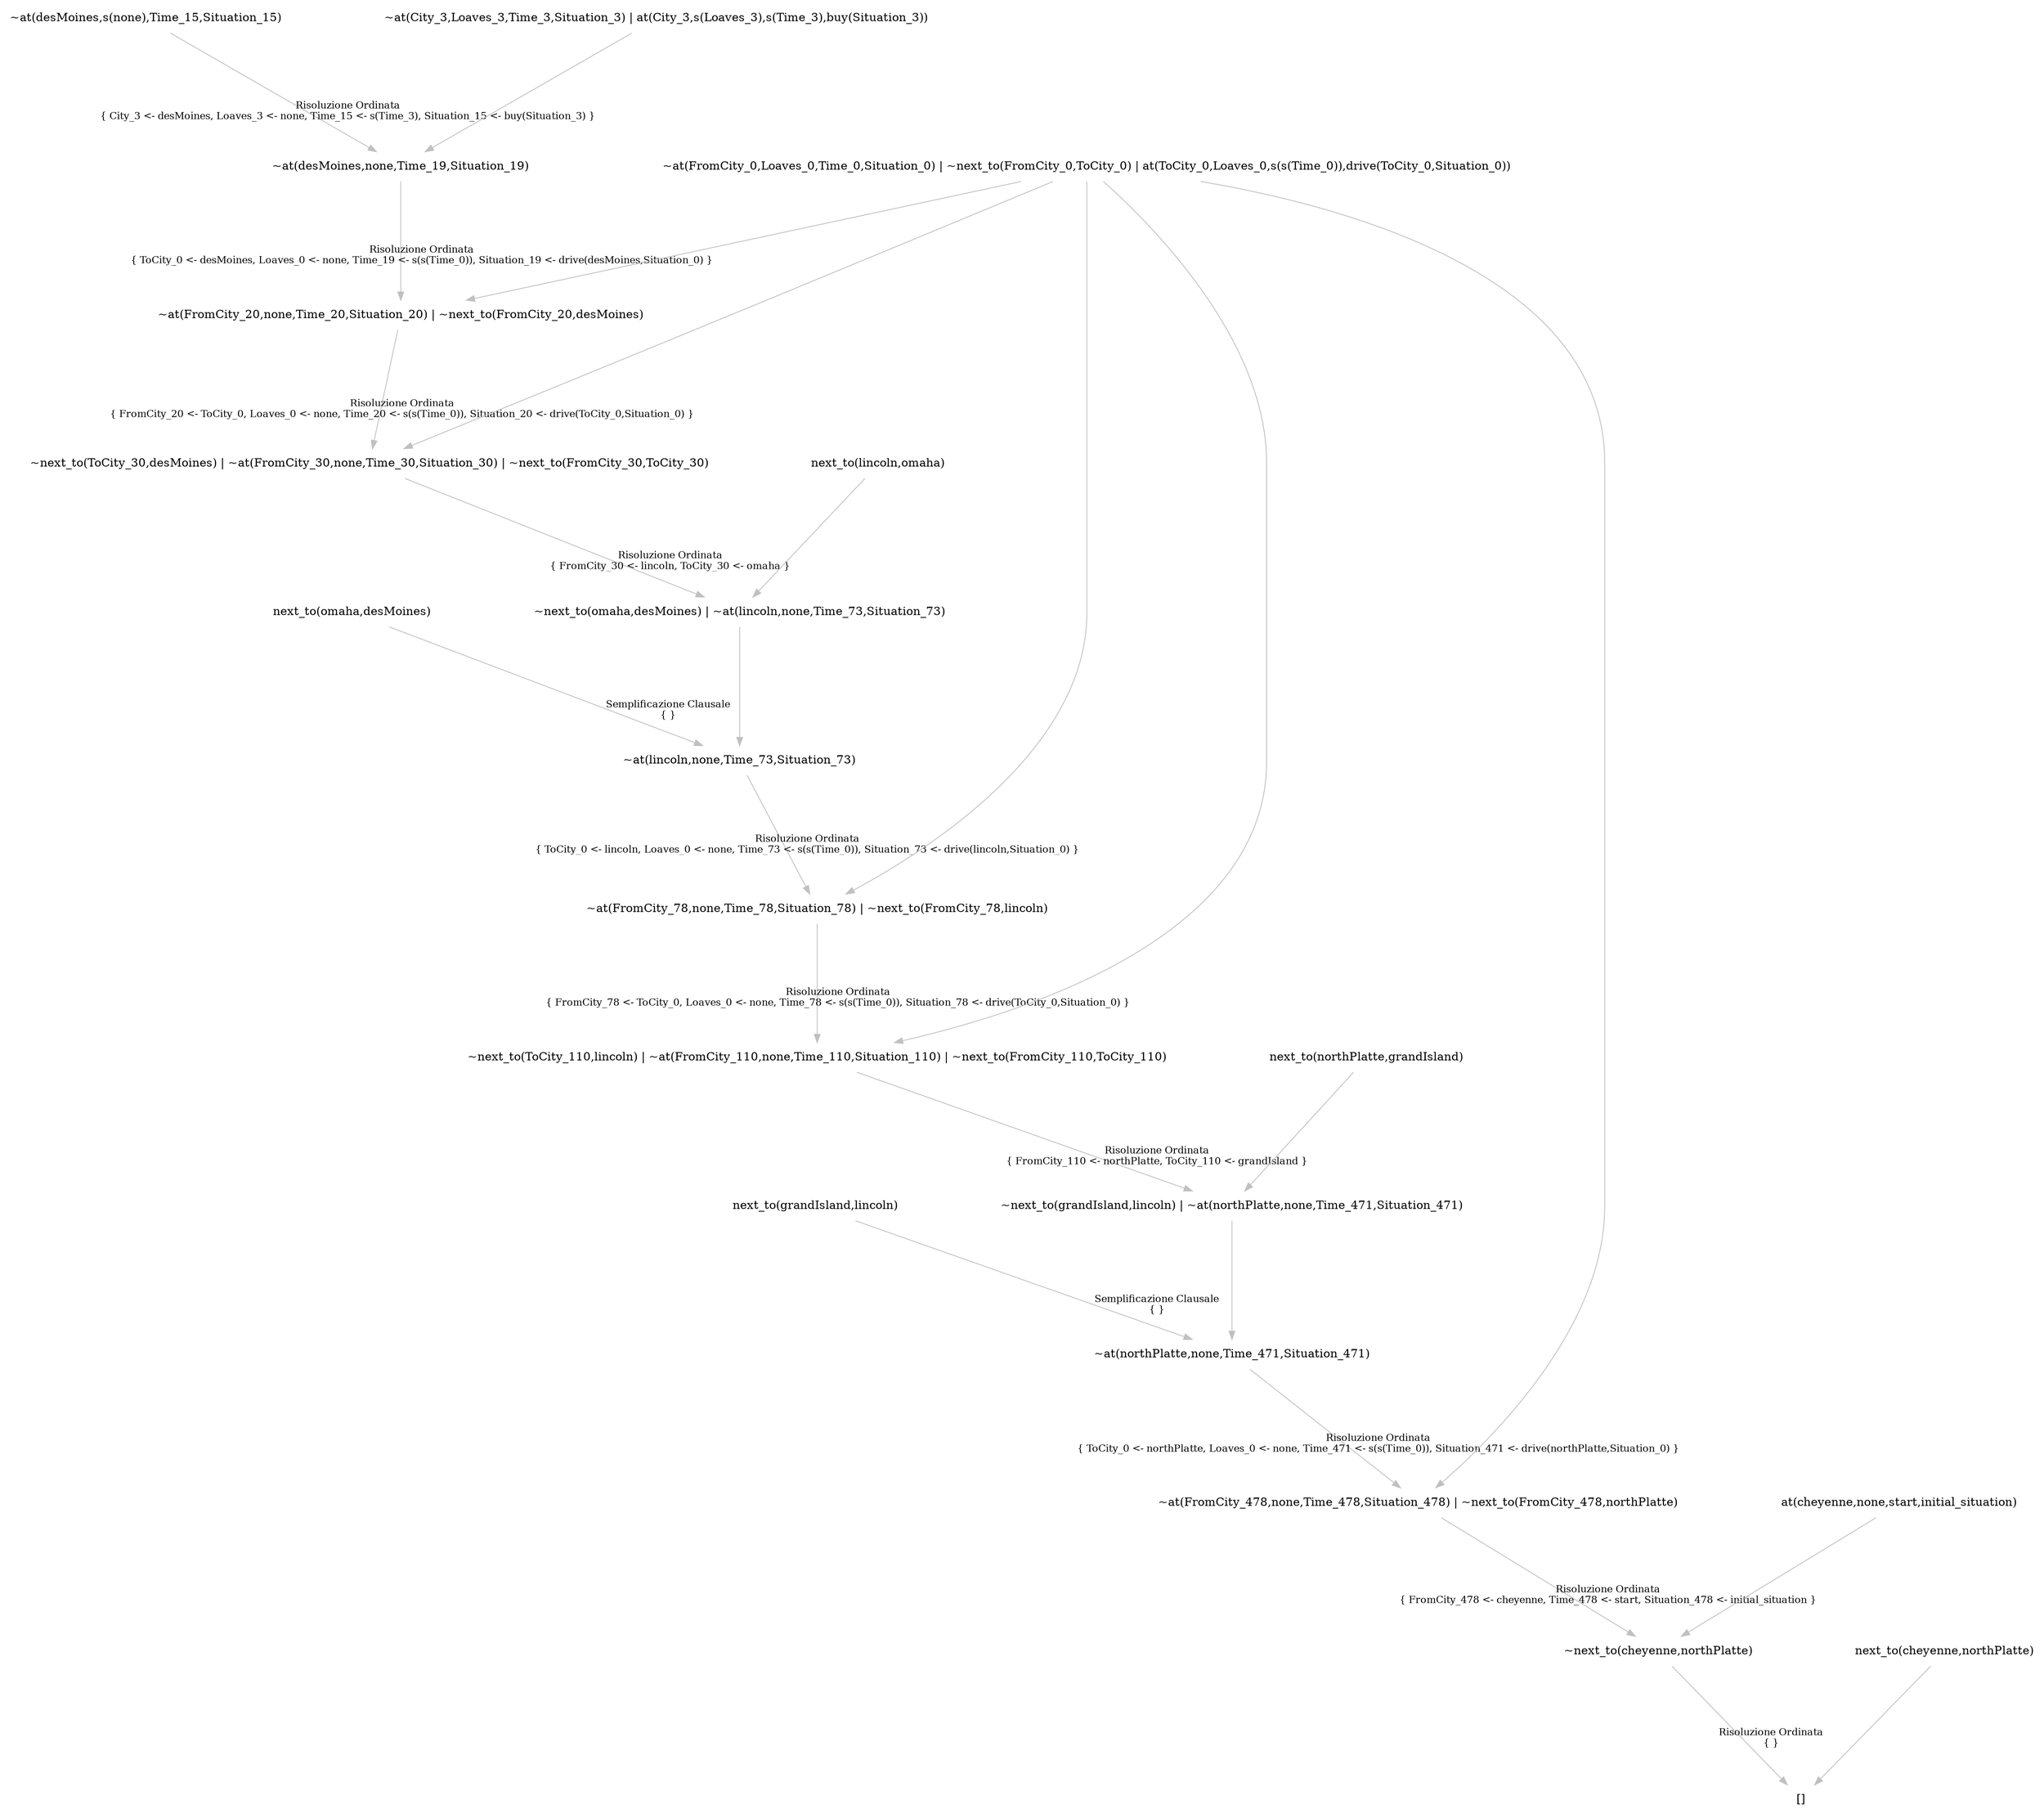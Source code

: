 digraph {
	nodesep="1.5"; ranksep=2;
	node [shape=plaintext];
	edge [color=gray];
	"~next_to(cheyenne,northPlatte)" -> "[]" [labelfontcolor=black,labelfontsize="12",headlabel="Risoluzione Ordinata\n{ }",labeldistance="6"];
	"~at(FromCity_478,none,Time_478,Situation_478) | ~next_to(FromCity_478,northPlatte)" -> "~next_to(cheyenne,northPlatte)" [labelfontcolor=black,labelfontsize="12",headlabel="Risoluzione Ordinata\n{ FromCity_478 <- cheyenne, Time_478 <- start, Situation_478 <- initial_situation }",labeldistance="6"];
	"~at(northPlatte,none,Time_471,Situation_471)" -> "~at(FromCity_478,none,Time_478,Situation_478) | ~next_to(FromCity_478,northPlatte)" [labelfontcolor=black,labelfontsize="12",headlabel="Risoluzione Ordinata\n{ ToCity_0 <- northPlatte, Loaves_0 <- none, Time_471 <- s(s(Time_0)), Situation_471 <- drive(northPlatte,Situation_0) }",labeldistance="6"];
	"next_to(grandIsland,lincoln)" -> "~at(northPlatte,none,Time_471,Situation_471)" [labelfontcolor=black,labelfontsize="12",headlabel="Semplificazione Clausale\n{ }",labeldistance="6"];
	"~next_to(grandIsland,lincoln) | ~at(northPlatte,none,Time_471,Situation_471)" -> "~at(northPlatte,none,Time_471,Situation_471)" ;
	"~next_to(ToCity_110,lincoln) | ~at(FromCity_110,none,Time_110,Situation_110) | ~next_to(FromCity_110,ToCity_110)" -> "~next_to(grandIsland,lincoln) | ~at(northPlatte,none,Time_471,Situation_471)" [labelfontcolor=black,labelfontsize="12",headlabel="Risoluzione Ordinata\n{ FromCity_110 <- northPlatte, ToCity_110 <- grandIsland }",labeldistance="6"];
	"~at(FromCity_78,none,Time_78,Situation_78) | ~next_to(FromCity_78,lincoln)" -> "~next_to(ToCity_110,lincoln) | ~at(FromCity_110,none,Time_110,Situation_110) | ~next_to(FromCity_110,ToCity_110)" [labelfontcolor=black,labelfontsize="12",headlabel="Risoluzione Ordinata\n{ FromCity_78 <- ToCity_0, Loaves_0 <- none, Time_78 <- s(s(Time_0)), Situation_78 <- drive(ToCity_0,Situation_0) }",labeldistance="6"];
	"~at(lincoln,none,Time_73,Situation_73)" -> "~at(FromCity_78,none,Time_78,Situation_78) | ~next_to(FromCity_78,lincoln)" [labelfontcolor=black,labelfontsize="12",headlabel="Risoluzione Ordinata\n{ ToCity_0 <- lincoln, Loaves_0 <- none, Time_73 <- s(s(Time_0)), Situation_73 <- drive(lincoln,Situation_0) }",labeldistance="6"];
	"next_to(omaha,desMoines)" -> "~at(lincoln,none,Time_73,Situation_73)" [labelfontcolor=black,labelfontsize="12",headlabel="Semplificazione Clausale\n{ }",labeldistance="6"];
	"~next_to(omaha,desMoines) | ~at(lincoln,none,Time_73,Situation_73)" -> "~at(lincoln,none,Time_73,Situation_73)" ;
	"~next_to(ToCity_30,desMoines) | ~at(FromCity_30,none,Time_30,Situation_30) | ~next_to(FromCity_30,ToCity_30)" -> "~next_to(omaha,desMoines) | ~at(lincoln,none,Time_73,Situation_73)" [labelfontcolor=black,labelfontsize="12",headlabel="Risoluzione Ordinata\n{ FromCity_30 <- lincoln, ToCity_30 <- omaha }",labeldistance="6"];
	"~at(FromCity_20,none,Time_20,Situation_20) | ~next_to(FromCity_20,desMoines)" -> "~next_to(ToCity_30,desMoines) | ~at(FromCity_30,none,Time_30,Situation_30) | ~next_to(FromCity_30,ToCity_30)" [labelfontcolor=black,labelfontsize="12",headlabel="Risoluzione Ordinata\n{ FromCity_20 <- ToCity_0, Loaves_0 <- none, Time_20 <- s(s(Time_0)), Situation_20 <- drive(ToCity_0,Situation_0) }",labeldistance="6"];
	"~at(desMoines,none,Time_19,Situation_19)" -> "~at(FromCity_20,none,Time_20,Situation_20) | ~next_to(FromCity_20,desMoines)" [labelfontcolor=black,labelfontsize="12",headlabel="Risoluzione Ordinata\n{ ToCity_0 <- desMoines, Loaves_0 <- none, Time_19 <- s(s(Time_0)), Situation_19 <- drive(desMoines,Situation_0) }",labeldistance="6"];
	"~at(desMoines,s(none),Time_15,Situation_15)" -> "~at(desMoines,none,Time_19,Situation_19)" [labelfontcolor=black,labelfontsize="12",headlabel="Risoluzione Ordinata\n{ City_3 <- desMoines, Loaves_3 <- none, Time_15 <- s(Time_3), Situation_15 <- buy(Situation_3) }",labeldistance="6"];
	"~at(City_3,Loaves_3,Time_3,Situation_3) | at(City_3,s(Loaves_3),s(Time_3),buy(Situation_3))" -> "~at(desMoines,none,Time_19,Situation_19)" ;
	"~at(FromCity_0,Loaves_0,Time_0,Situation_0) | ~next_to(FromCity_0,ToCity_0) | at(ToCity_0,Loaves_0,s(s(Time_0)),drive(ToCity_0,Situation_0))" -> "~at(FromCity_20,none,Time_20,Situation_20) | ~next_to(FromCity_20,desMoines)" ;
	"~at(FromCity_0,Loaves_0,Time_0,Situation_0) | ~next_to(FromCity_0,ToCity_0) | at(ToCity_0,Loaves_0,s(s(Time_0)),drive(ToCity_0,Situation_0))" -> "~next_to(ToCity_30,desMoines) | ~at(FromCity_30,none,Time_30,Situation_30) | ~next_to(FromCity_30,ToCity_30)" ;
	"next_to(lincoln,omaha)" -> "~next_to(omaha,desMoines) | ~at(lincoln,none,Time_73,Situation_73)" ;
	"~at(FromCity_0,Loaves_0,Time_0,Situation_0) | ~next_to(FromCity_0,ToCity_0) | at(ToCity_0,Loaves_0,s(s(Time_0)),drive(ToCity_0,Situation_0))" -> "~at(FromCity_78,none,Time_78,Situation_78) | ~next_to(FromCity_78,lincoln)" ;
	"~at(FromCity_0,Loaves_0,Time_0,Situation_0) | ~next_to(FromCity_0,ToCity_0) | at(ToCity_0,Loaves_0,s(s(Time_0)),drive(ToCity_0,Situation_0))" -> "~next_to(ToCity_110,lincoln) | ~at(FromCity_110,none,Time_110,Situation_110) | ~next_to(FromCity_110,ToCity_110)" ;
	"next_to(northPlatte,grandIsland)" -> "~next_to(grandIsland,lincoln) | ~at(northPlatte,none,Time_471,Situation_471)" ;
	"~at(FromCity_0,Loaves_0,Time_0,Situation_0) | ~next_to(FromCity_0,ToCity_0) | at(ToCity_0,Loaves_0,s(s(Time_0)),drive(ToCity_0,Situation_0))" -> "~at(FromCity_478,none,Time_478,Situation_478) | ~next_to(FromCity_478,northPlatte)" ;
	"at(cheyenne,none,start,initial_situation)" -> "~next_to(cheyenne,northPlatte)" ;
	"next_to(cheyenne,northPlatte)" -> "[]" ;
}

